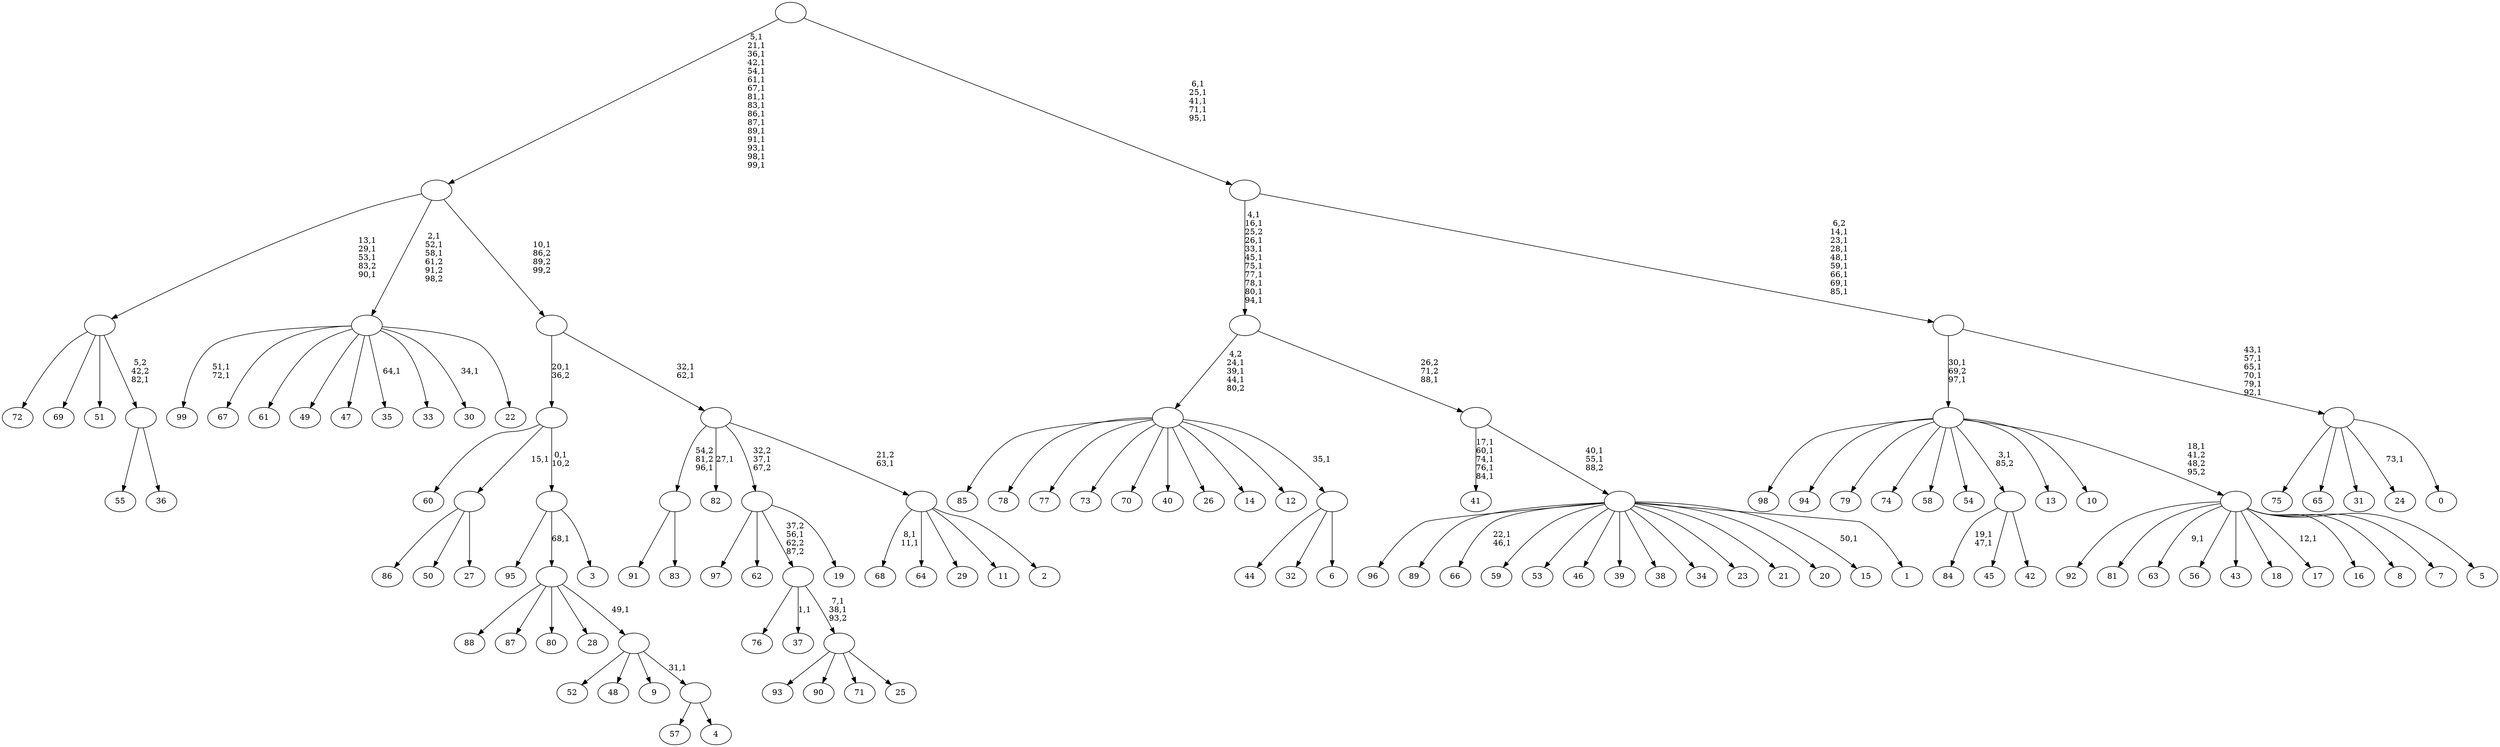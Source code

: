 digraph T {
	200 [label="99"]
	197 [label="98"]
	196 [label="97"]
	195 [label="96"]
	194 [label="95"]
	193 [label="94"]
	192 [label="93"]
	191 [label="92"]
	190 [label="91"]
	189 [label="90"]
	188 [label="89"]
	187 [label="88"]
	186 [label="87"]
	185 [label="86"]
	184 [label="85"]
	183 [label="84"]
	180 [label="83"]
	179 [label=""]
	178 [label="82"]
	176 [label="81"]
	175 [label="80"]
	174 [label="79"]
	173 [label="78"]
	172 [label="77"]
	171 [label="76"]
	170 [label="75"]
	169 [label="74"]
	168 [label="73"]
	167 [label="72"]
	166 [label="71"]
	165 [label="70"]
	164 [label="69"]
	163 [label="68"]
	160 [label="67"]
	159 [label="66"]
	156 [label="65"]
	155 [label="64"]
	154 [label="63"]
	152 [label="62"]
	151 [label="61"]
	150 [label="60"]
	149 [label="59"]
	148 [label="58"]
	147 [label="57"]
	146 [label="56"]
	145 [label="55"]
	144 [label="54"]
	143 [label="53"]
	142 [label="52"]
	141 [label="51"]
	140 [label="50"]
	139 [label="49"]
	138 [label="48"]
	137 [label="47"]
	136 [label="46"]
	135 [label="45"]
	134 [label="44"]
	133 [label="43"]
	132 [label="42"]
	131 [label=""]
	130 [label="41"]
	124 [label="40"]
	123 [label="39"]
	122 [label="38"]
	121 [label="37"]
	119 [label="36"]
	118 [label=""]
	117 [label=""]
	113 [label="35"]
	111 [label="34"]
	110 [label="33"]
	109 [label="32"]
	108 [label="31"]
	107 [label="30"]
	105 [label="29"]
	104 [label="28"]
	103 [label="27"]
	102 [label=""]
	101 [label="26"]
	100 [label="25"]
	99 [label=""]
	97 [label=""]
	96 [label="24"]
	94 [label="23"]
	93 [label="22"]
	92 [label=""]
	89 [label="21"]
	88 [label="20"]
	87 [label="19"]
	86 [label=""]
	85 [label="18"]
	84 [label="17"]
	82 [label="16"]
	81 [label="15"]
	79 [label="14"]
	78 [label="13"]
	77 [label="12"]
	76 [label="11"]
	75 [label="10"]
	74 [label="9"]
	73 [label="8"]
	72 [label="7"]
	71 [label="6"]
	70 [label=""]
	69 [label=""]
	66 [label="5"]
	65 [label=""]
	64 [label=""]
	62 [label="4"]
	61 [label=""]
	60 [label=""]
	59 [label=""]
	58 [label="3"]
	57 [label=""]
	56 [label=""]
	55 [label="2"]
	54 [label=""]
	53 [label=""]
	51 [label=""]
	50 [label=""]
	34 [label="1"]
	33 [label=""]
	31 [label=""]
	30 [label=""]
	20 [label="0"]
	19 [label=""]
	13 [label=""]
	5 [label=""]
	0 [label=""]
	179 -> 190 [label=""]
	179 -> 180 [label=""]
	131 -> 183 [label="19,1\n47,1"]
	131 -> 135 [label=""]
	131 -> 132 [label=""]
	118 -> 145 [label=""]
	118 -> 119 [label=""]
	117 -> 167 [label=""]
	117 -> 164 [label=""]
	117 -> 141 [label=""]
	117 -> 118 [label="5,2\n42,2\n82,1"]
	102 -> 185 [label=""]
	102 -> 140 [label=""]
	102 -> 103 [label=""]
	99 -> 192 [label=""]
	99 -> 189 [label=""]
	99 -> 166 [label=""]
	99 -> 100 [label=""]
	97 -> 99 [label="7,1\n38,1\n93,2"]
	97 -> 121 [label="1,1"]
	97 -> 171 [label=""]
	92 -> 107 [label="34,1"]
	92 -> 113 [label="64,1"]
	92 -> 200 [label="51,1\n72,1"]
	92 -> 160 [label=""]
	92 -> 151 [label=""]
	92 -> 139 [label=""]
	92 -> 137 [label=""]
	92 -> 110 [label=""]
	92 -> 93 [label=""]
	86 -> 196 [label=""]
	86 -> 152 [label=""]
	86 -> 97 [label="37,2\n56,1\n62,2\n87,2"]
	86 -> 87 [label=""]
	70 -> 134 [label=""]
	70 -> 109 [label=""]
	70 -> 71 [label=""]
	69 -> 184 [label=""]
	69 -> 173 [label=""]
	69 -> 172 [label=""]
	69 -> 168 [label=""]
	69 -> 165 [label=""]
	69 -> 124 [label=""]
	69 -> 101 [label=""]
	69 -> 79 [label=""]
	69 -> 77 [label=""]
	69 -> 70 [label="35,1"]
	65 -> 84 [label="12,1"]
	65 -> 154 [label="9,1"]
	65 -> 191 [label=""]
	65 -> 176 [label=""]
	65 -> 146 [label=""]
	65 -> 133 [label=""]
	65 -> 85 [label=""]
	65 -> 82 [label=""]
	65 -> 73 [label=""]
	65 -> 72 [label=""]
	65 -> 66 [label=""]
	64 -> 197 [label=""]
	64 -> 193 [label=""]
	64 -> 174 [label=""]
	64 -> 169 [label=""]
	64 -> 148 [label=""]
	64 -> 144 [label=""]
	64 -> 131 [label="3,1\n85,2"]
	64 -> 78 [label=""]
	64 -> 75 [label=""]
	64 -> 65 [label="18,1\n41,2\n48,2\n95,2"]
	61 -> 147 [label=""]
	61 -> 62 [label=""]
	60 -> 142 [label=""]
	60 -> 138 [label=""]
	60 -> 74 [label=""]
	60 -> 61 [label="31,1"]
	59 -> 187 [label=""]
	59 -> 186 [label=""]
	59 -> 175 [label=""]
	59 -> 104 [label=""]
	59 -> 60 [label="49,1"]
	57 -> 194 [label=""]
	57 -> 59 [label="68,1"]
	57 -> 58 [label=""]
	56 -> 150 [label=""]
	56 -> 102 [label="15,1"]
	56 -> 57 [label="0,1\n10,2"]
	54 -> 163 [label="8,1\n11,1"]
	54 -> 155 [label=""]
	54 -> 105 [label=""]
	54 -> 76 [label=""]
	54 -> 55 [label=""]
	53 -> 178 [label="27,1"]
	53 -> 179 [label="54,2\n81,2\n96,1"]
	53 -> 86 [label="32,2\n37,1\n67,2"]
	53 -> 54 [label="21,2\n63,1"]
	51 -> 53 [label="32,1\n62,1"]
	51 -> 56 [label="20,1\n36,2"]
	50 -> 92 [label="2,1\n52,1\n58,1\n61,2\n91,2\n98,2"]
	50 -> 117 [label="13,1\n29,1\n53,1\n83,2\n90,1"]
	50 -> 51 [label="10,1\n86,2\n89,2\n99,2"]
	33 -> 81 [label="50,1"]
	33 -> 159 [label="22,1\n46,1"]
	33 -> 195 [label=""]
	33 -> 188 [label=""]
	33 -> 149 [label=""]
	33 -> 143 [label=""]
	33 -> 136 [label=""]
	33 -> 123 [label=""]
	33 -> 122 [label=""]
	33 -> 111 [label=""]
	33 -> 94 [label=""]
	33 -> 89 [label=""]
	33 -> 88 [label=""]
	33 -> 34 [label=""]
	31 -> 33 [label="40,1\n55,1\n88,2"]
	31 -> 130 [label="17,1\n60,1\n74,1\n76,1\n84,1"]
	30 -> 69 [label="4,2\n24,1\n39,1\n44,1\n80,2"]
	30 -> 31 [label="26,2\n71,2\n88,1"]
	19 -> 96 [label="73,1"]
	19 -> 170 [label=""]
	19 -> 156 [label=""]
	19 -> 108 [label=""]
	19 -> 20 [label=""]
	13 -> 19 [label="43,1\n57,1\n65,1\n70,1\n79,1\n92,1"]
	13 -> 64 [label="30,1\n69,2\n97,1"]
	5 -> 13 [label="6,2\n14,1\n23,1\n28,1\n48,1\n59,1\n66,1\n69,1\n85,1"]
	5 -> 30 [label="4,1\n16,1\n25,2\n26,1\n33,1\n45,1\n75,1\n77,1\n78,1\n80,1\n94,1"]
	0 -> 5 [label="6,1\n25,1\n41,1\n71,1\n95,1"]
	0 -> 50 [label="5,1\n21,1\n36,1\n42,1\n54,1\n61,1\n67,1\n81,1\n83,1\n86,1\n87,1\n89,1\n91,1\n93,1\n98,1\n99,1"]
}
